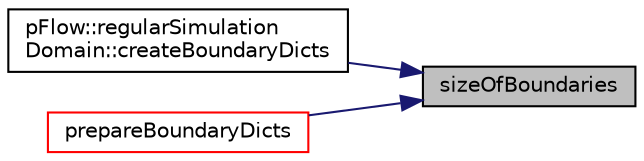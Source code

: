 digraph "sizeOfBoundaries"
{
 // LATEX_PDF_SIZE
  edge [fontname="Helvetica",fontsize="10",labelfontname="Helvetica",labelfontsize="10"];
  node [fontname="Helvetica",fontsize="10",shape=record];
  rankdir="RL";
  Node1 [label="sizeOfBoundaries",height=0.2,width=0.4,color="black", fillcolor="grey75", style="filled", fontcolor="black",tooltip=" "];
  Node1 -> Node2 [dir="back",color="midnightblue",fontsize="10",style="solid",fontname="Helvetica"];
  Node2 [label="pFlow::regularSimulation\lDomain::createBoundaryDicts",height=0.2,width=0.4,color="black", fillcolor="white", style="filled",URL="$classpFlow_1_1regularSimulationDomain.html#aa5ffcd53200f744cf111c760815cdf70",tooltip=" "];
  Node1 -> Node3 [dir="back",color="midnightblue",fontsize="10",style="solid",fontname="Helvetica"];
  Node3 [label="prepareBoundaryDicts",height=0.2,width=0.4,color="red", fillcolor="white", style="filled",URL="$classpFlow_1_1simulationDomain.html#a7480d19ee76243cda932bdbc4acedb7e",tooltip=" "];
}
